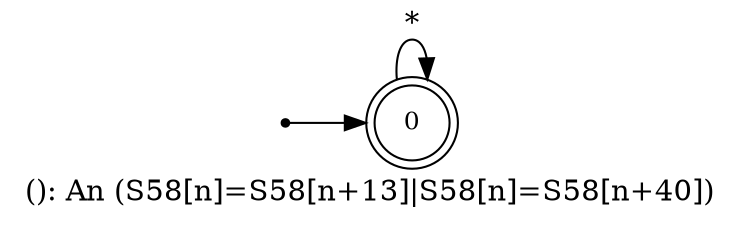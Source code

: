 digraph G {
label = "(): An (S58[n]=S58[n+13]|S58[n]=S58[n+40])";
rankdir = LR;
node [shape = doublecircle, label="0", fontsize=12]0;
node [shape = point ]; qi
qi ->0;
0 -> 0[ label = "*"];
}

